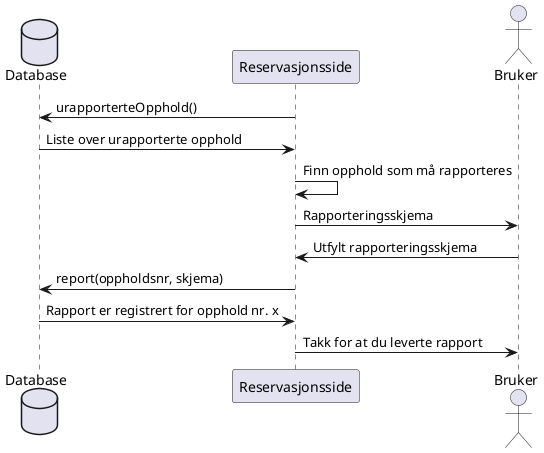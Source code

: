 @startuml
database Database
Reservasjonsside -> Database: urapporterteOpphold()
Database -> Reservasjonsside: Liste over urapporterte opphold
Reservasjonsside -> Reservasjonsside: Finn opphold som må rapporteres
actor Bruker
Reservasjonsside -> Bruker: Rapporteringsskjema
Bruker -> Reservasjonsside: Utfylt rapporteringsskjema
Reservasjonsside -> Database: report(oppholdsnr, skjema)
Database -> Reservasjonsside: Rapport er registrert for opphold nr. x
Reservasjonsside -> Bruker: Takk for at du leverte rapport
@enduml